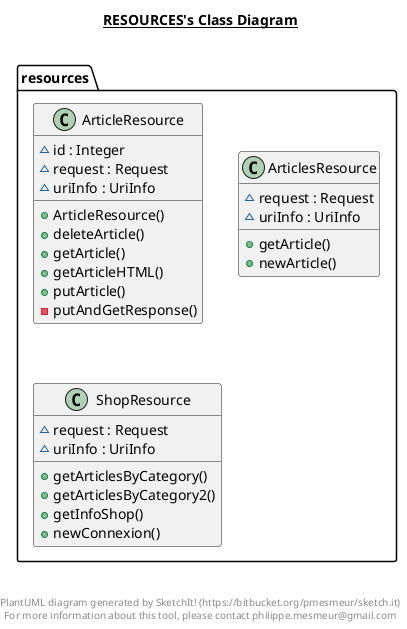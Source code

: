 @startuml

title __RESOURCES's Class Diagram__\n

  namespace resources {
    class resources.ArticleResource {
        ~ id : Integer
        ~ request : Request
        ~ uriInfo : UriInfo
        + ArticleResource()
        + deleteArticle()
        + getArticle()
        + getArticleHTML()
        + putArticle()
        - putAndGetResponse()
    }
  }
  

  namespace resources {
    class resources.ArticlesResource {
        ~ request : Request
        ~ uriInfo : UriInfo
        + getArticle()
        + newArticle()
    }
  }
  

  namespace resources {
    class resources.ShopResource {
        ~ request : Request
        ~ uriInfo : UriInfo
        + getArticlesByCategory()
        + getArticlesByCategory2()
        + getInfoShop()
        + newConnexion()
    }
  }
  



right footer


PlantUML diagram generated by SketchIt! (https://bitbucket.org/pmesmeur/sketch.it)
For more information about this tool, please contact philippe.mesmeur@gmail.com
endfooter

@enduml
